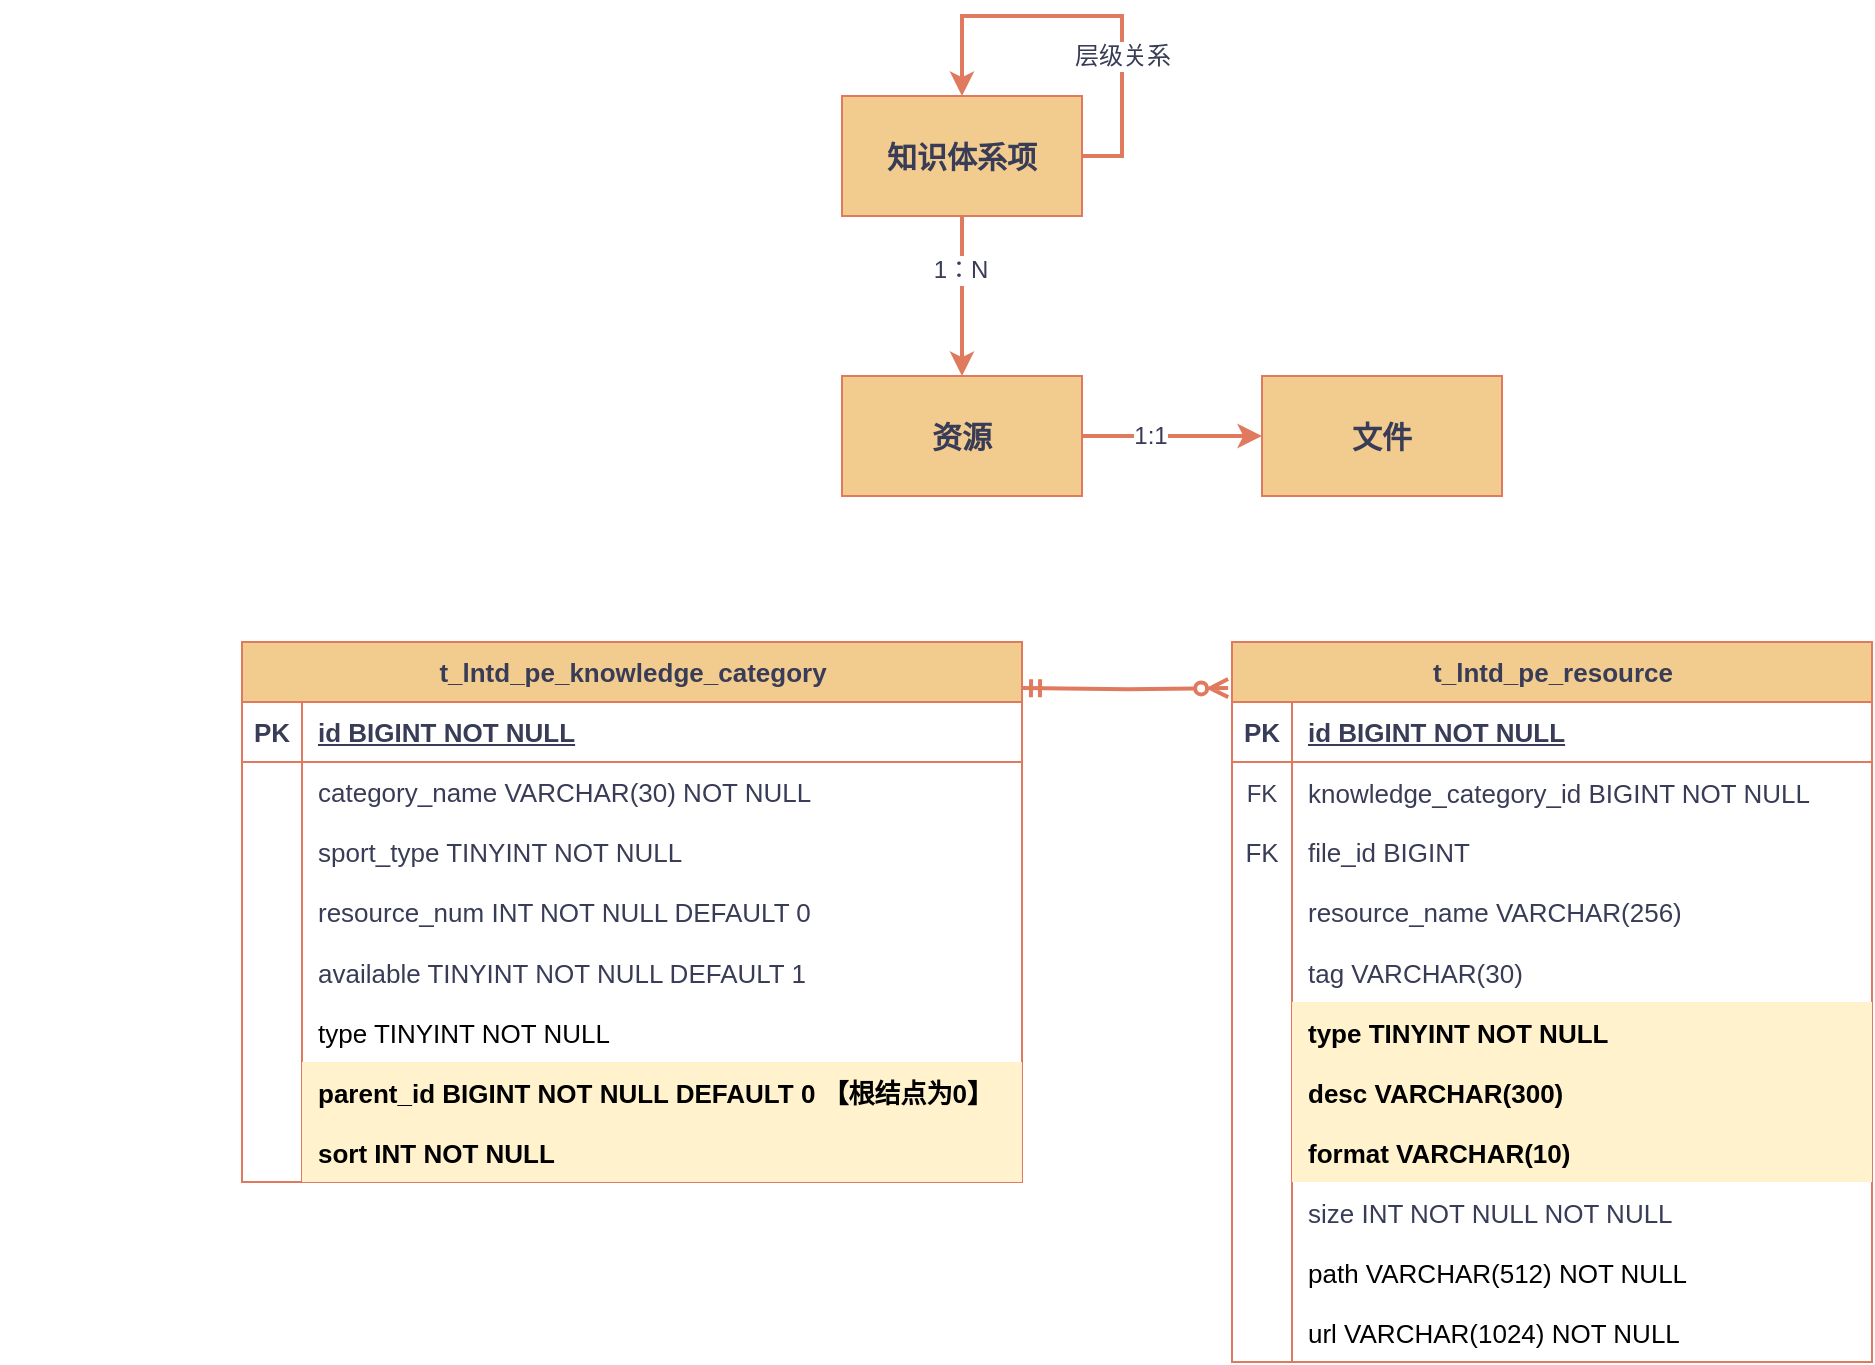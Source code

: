 <mxfile version="24.2.5" type="device">
  <diagram id="R2lEEEUBdFMjLlhIrx00" name="Page-1">
    <mxGraphModel dx="1098" dy="711" grid="1" gridSize="10" guides="1" tooltips="1" connect="1" arrows="1" fold="1" page="1" pageScale="1" pageWidth="850" pageHeight="1100" math="0" shadow="0" extFonts="Permanent Marker^https://fonts.googleapis.com/css?family=Permanent+Marker">
      <root>
        <mxCell id="0" />
        <mxCell id="1" parent="0" />
        <mxCell id="ZLgH05f697bsWQP9w747-1" value="t_lntd_pe_knowledge_category" style="shape=table;startSize=30;container=1;collapsible=1;childLayout=tableLayout;fixedRows=1;rowLines=0;fontStyle=1;align=center;resizeLast=1;html=1;labelBackgroundColor=none;fillColor=#F2CC8F;strokeColor=#E07A5F;fontColor=#393C56;fontSize=13;" parent="1" vertex="1">
          <mxGeometry x="250" y="443" width="390" height="270" as="geometry" />
        </mxCell>
        <mxCell id="ZLgH05f697bsWQP9w747-2" value="" style="shape=tableRow;horizontal=0;startSize=0;swimlaneHead=0;swimlaneBody=0;fillColor=none;collapsible=0;dropTarget=0;points=[[0,0.5],[1,0.5]];portConstraint=eastwest;top=0;left=0;right=0;bottom=1;labelBackgroundColor=none;strokeColor=#E07A5F;fontColor=#393C56;fontSize=13;" parent="ZLgH05f697bsWQP9w747-1" vertex="1">
          <mxGeometry y="30" width="390" height="30" as="geometry" />
        </mxCell>
        <mxCell id="ZLgH05f697bsWQP9w747-3" value="PK" style="shape=partialRectangle;connectable=0;fillColor=none;top=0;left=0;bottom=0;right=0;fontStyle=1;overflow=hidden;whiteSpace=wrap;html=1;labelBackgroundColor=none;strokeColor=#E07A5F;fontColor=#393C56;fontSize=13;" parent="ZLgH05f697bsWQP9w747-2" vertex="1">
          <mxGeometry width="30" height="30" as="geometry">
            <mxRectangle width="30" height="30" as="alternateBounds" />
          </mxGeometry>
        </mxCell>
        <mxCell id="ZLgH05f697bsWQP9w747-4" value="id BIGINT NOT NULL" style="shape=partialRectangle;connectable=0;fillColor=none;top=0;left=0;bottom=0;right=0;align=left;spacingLeft=6;fontStyle=5;overflow=hidden;whiteSpace=wrap;html=1;labelBackgroundColor=none;strokeColor=#E07A5F;fontColor=#393C56;fontSize=13;" parent="ZLgH05f697bsWQP9w747-2" vertex="1">
          <mxGeometry x="30" width="360" height="30" as="geometry">
            <mxRectangle width="360" height="30" as="alternateBounds" />
          </mxGeometry>
        </mxCell>
        <mxCell id="ZLgH05f697bsWQP9w747-5" value="" style="shape=tableRow;horizontal=0;startSize=0;swimlaneHead=0;swimlaneBody=0;fillColor=none;collapsible=0;dropTarget=0;points=[[0,0.5],[1,0.5]];portConstraint=eastwest;top=0;left=0;right=0;bottom=0;labelBackgroundColor=none;strokeColor=#E07A5F;fontColor=#393C56;fontSize=13;" parent="ZLgH05f697bsWQP9w747-1" vertex="1">
          <mxGeometry y="60" width="390" height="30" as="geometry" />
        </mxCell>
        <mxCell id="ZLgH05f697bsWQP9w747-6" value="" style="shape=partialRectangle;connectable=0;fillColor=none;top=0;left=0;bottom=0;right=0;editable=1;overflow=hidden;whiteSpace=wrap;html=1;labelBackgroundColor=none;strokeColor=#E07A5F;fontColor=#393C56;fontSize=13;" parent="ZLgH05f697bsWQP9w747-5" vertex="1">
          <mxGeometry width="30" height="30" as="geometry">
            <mxRectangle width="30" height="30" as="alternateBounds" />
          </mxGeometry>
        </mxCell>
        <mxCell id="ZLgH05f697bsWQP9w747-7" value="category_name VARCHAR(30) NOT NULL" style="shape=partialRectangle;connectable=0;fillColor=none;top=0;left=0;bottom=0;right=0;align=left;spacingLeft=6;overflow=hidden;whiteSpace=wrap;html=1;labelBackgroundColor=none;strokeColor=#E07A5F;fontColor=#393C56;fontSize=13;" parent="ZLgH05f697bsWQP9w747-5" vertex="1">
          <mxGeometry x="30" width="360" height="30" as="geometry">
            <mxRectangle width="360" height="30" as="alternateBounds" />
          </mxGeometry>
        </mxCell>
        <mxCell id="ZLgH05f697bsWQP9w747-8" value="" style="shape=tableRow;horizontal=0;startSize=0;swimlaneHead=0;swimlaneBody=0;fillColor=none;collapsible=0;dropTarget=0;points=[[0,0.5],[1,0.5]];portConstraint=eastwest;top=0;left=0;right=0;bottom=0;labelBackgroundColor=none;strokeColor=#E07A5F;fontColor=#393C56;fontSize=13;" parent="ZLgH05f697bsWQP9w747-1" vertex="1">
          <mxGeometry y="90" width="390" height="30" as="geometry" />
        </mxCell>
        <mxCell id="ZLgH05f697bsWQP9w747-9" value="" style="shape=partialRectangle;connectable=0;fillColor=none;top=0;left=0;bottom=0;right=0;editable=1;overflow=hidden;whiteSpace=wrap;html=1;labelBackgroundColor=none;strokeColor=#E07A5F;fontColor=#393C56;fontSize=13;" parent="ZLgH05f697bsWQP9w747-8" vertex="1">
          <mxGeometry width="30" height="30" as="geometry">
            <mxRectangle width="30" height="30" as="alternateBounds" />
          </mxGeometry>
        </mxCell>
        <mxCell id="ZLgH05f697bsWQP9w747-10" value="sport_type TINYINT NOT NULL" style="shape=partialRectangle;connectable=0;fillColor=none;top=0;left=0;bottom=0;right=0;align=left;spacingLeft=6;overflow=hidden;whiteSpace=wrap;html=1;labelBackgroundColor=none;strokeColor=#E07A5F;fontColor=#393C56;fontSize=13;" parent="ZLgH05f697bsWQP9w747-8" vertex="1">
          <mxGeometry x="30" width="360" height="30" as="geometry">
            <mxRectangle width="360" height="30" as="alternateBounds" />
          </mxGeometry>
        </mxCell>
        <mxCell id="ZLgH05f697bsWQP9w747-11" value="" style="shape=tableRow;horizontal=0;startSize=0;swimlaneHead=0;swimlaneBody=0;fillColor=none;collapsible=0;dropTarget=0;points=[[0,0.5],[1,0.5]];portConstraint=eastwest;top=0;left=0;right=0;bottom=0;labelBackgroundColor=none;strokeColor=#E07A5F;fontColor=#393C56;fontSize=13;" parent="ZLgH05f697bsWQP9w747-1" vertex="1">
          <mxGeometry y="120" width="390" height="30" as="geometry" />
        </mxCell>
        <mxCell id="ZLgH05f697bsWQP9w747-12" value="" style="shape=partialRectangle;connectable=0;fillColor=none;top=0;left=0;bottom=0;right=0;editable=1;overflow=hidden;whiteSpace=wrap;html=1;labelBackgroundColor=none;strokeColor=#E07A5F;fontColor=#393C56;fontSize=13;" parent="ZLgH05f697bsWQP9w747-11" vertex="1">
          <mxGeometry width="30" height="30" as="geometry">
            <mxRectangle width="30" height="30" as="alternateBounds" />
          </mxGeometry>
        </mxCell>
        <mxCell id="ZLgH05f697bsWQP9w747-13" value="resource_num INT NOT NULL DEFAULT 0" style="shape=partialRectangle;connectable=0;fillColor=none;top=0;left=0;bottom=0;right=0;align=left;spacingLeft=6;overflow=hidden;whiteSpace=wrap;html=1;labelBackgroundColor=none;strokeColor=#E07A5F;fontColor=#393C56;fontSize=13;" parent="ZLgH05f697bsWQP9w747-11" vertex="1">
          <mxGeometry x="30" width="360" height="30" as="geometry">
            <mxRectangle width="360" height="30" as="alternateBounds" />
          </mxGeometry>
        </mxCell>
        <mxCell id="ZLgH05f697bsWQP9w747-14" value="" style="shape=tableRow;horizontal=0;startSize=0;swimlaneHead=0;swimlaneBody=0;fillColor=none;collapsible=0;dropTarget=0;points=[[0,0.5],[1,0.5]];portConstraint=eastwest;top=0;left=0;right=0;bottom=0;strokeColor=#E07A5F;fontColor=#393C56;labelBackgroundColor=none;fontSize=13;" parent="ZLgH05f697bsWQP9w747-1" vertex="1">
          <mxGeometry y="150" width="390" height="30" as="geometry" />
        </mxCell>
        <mxCell id="ZLgH05f697bsWQP9w747-15" value="" style="shape=partialRectangle;connectable=0;fillColor=none;top=0;left=0;bottom=0;right=0;editable=1;overflow=hidden;strokeColor=#E07A5F;fontColor=#393C56;labelBackgroundColor=none;fontSize=13;" parent="ZLgH05f697bsWQP9w747-14" vertex="1">
          <mxGeometry width="30" height="30" as="geometry">
            <mxRectangle width="30" height="30" as="alternateBounds" />
          </mxGeometry>
        </mxCell>
        <mxCell id="ZLgH05f697bsWQP9w747-16" value="available TINYINT NOT NULL DEFAULT 1" style="shape=partialRectangle;connectable=0;fillColor=none;top=0;left=0;bottom=0;right=0;align=left;spacingLeft=6;overflow=hidden;strokeColor=#E07A5F;fontColor=#393C56;labelBackgroundColor=none;fontSize=13;" parent="ZLgH05f697bsWQP9w747-14" vertex="1">
          <mxGeometry x="30" width="360" height="30" as="geometry">
            <mxRectangle width="360" height="30" as="alternateBounds" />
          </mxGeometry>
        </mxCell>
        <mxCell id="m9qXz7malhvHb7fNSKA7-1" value="" style="shape=tableRow;horizontal=0;startSize=0;swimlaneHead=0;swimlaneBody=0;fillColor=none;collapsible=0;dropTarget=0;points=[[0,0.5],[1,0.5]];portConstraint=eastwest;top=0;left=0;right=0;bottom=0;" vertex="1" parent="ZLgH05f697bsWQP9w747-1">
          <mxGeometry y="180" width="390" height="30" as="geometry" />
        </mxCell>
        <mxCell id="m9qXz7malhvHb7fNSKA7-2" value="" style="shape=partialRectangle;connectable=0;fillColor=none;top=0;left=0;bottom=0;right=0;editable=1;overflow=hidden;fontSize=13;" vertex="1" parent="m9qXz7malhvHb7fNSKA7-1">
          <mxGeometry width="30" height="30" as="geometry">
            <mxRectangle width="30" height="30" as="alternateBounds" />
          </mxGeometry>
        </mxCell>
        <mxCell id="m9qXz7malhvHb7fNSKA7-3" value="type TINYINT NOT NULL" style="shape=partialRectangle;connectable=0;fillColor=none;top=0;left=0;bottom=0;right=0;align=left;spacingLeft=6;overflow=hidden;fontSize=13;" vertex="1" parent="m9qXz7malhvHb7fNSKA7-1">
          <mxGeometry x="30" width="360" height="30" as="geometry">
            <mxRectangle width="360" height="30" as="alternateBounds" />
          </mxGeometry>
        </mxCell>
        <mxCell id="9KIojkp6EZ1zUw9z3pOJ-7" value="" style="shape=tableRow;horizontal=0;startSize=0;swimlaneHead=0;swimlaneBody=0;fillColor=none;collapsible=0;dropTarget=0;points=[[0,0.5],[1,0.5]];portConstraint=eastwest;top=0;left=0;right=0;bottom=0;" parent="ZLgH05f697bsWQP9w747-1" vertex="1">
          <mxGeometry y="210" width="390" height="30" as="geometry" />
        </mxCell>
        <mxCell id="9KIojkp6EZ1zUw9z3pOJ-8" value="" style="shape=partialRectangle;connectable=0;fillColor=none;top=0;left=0;bottom=0;right=0;editable=1;overflow=hidden;fontSize=13;" parent="9KIojkp6EZ1zUw9z3pOJ-7" vertex="1">
          <mxGeometry width="30" height="30" as="geometry">
            <mxRectangle width="30" height="30" as="alternateBounds" />
          </mxGeometry>
        </mxCell>
        <mxCell id="9KIojkp6EZ1zUw9z3pOJ-9" value="parent_id BIGINT NOT NULL DEFAULT 0 【根结点为0】" style="shape=partialRectangle;connectable=0;fillColor=#fff2cc;top=0;left=0;bottom=0;right=0;align=left;spacingLeft=6;overflow=hidden;fontSize=13;fontStyle=1;strokeColor=#d6b656;" parent="9KIojkp6EZ1zUw9z3pOJ-7" vertex="1">
          <mxGeometry x="30" width="360" height="30" as="geometry">
            <mxRectangle width="360" height="30" as="alternateBounds" />
          </mxGeometry>
        </mxCell>
        <mxCell id="9KIojkp6EZ1zUw9z3pOJ-13" value="" style="shape=tableRow;horizontal=0;startSize=0;swimlaneHead=0;swimlaneBody=0;fillColor=none;collapsible=0;dropTarget=0;points=[[0,0.5],[1,0.5]];portConstraint=eastwest;top=0;left=0;right=0;bottom=0;" parent="ZLgH05f697bsWQP9w747-1" vertex="1">
          <mxGeometry y="240" width="390" height="30" as="geometry" />
        </mxCell>
        <mxCell id="9KIojkp6EZ1zUw9z3pOJ-14" value="" style="shape=partialRectangle;connectable=0;fillColor=none;top=0;left=0;bottom=0;right=0;editable=1;overflow=hidden;fontSize=13;" parent="9KIojkp6EZ1zUw9z3pOJ-13" vertex="1">
          <mxGeometry width="30" height="30" as="geometry">
            <mxRectangle width="30" height="30" as="alternateBounds" />
          </mxGeometry>
        </mxCell>
        <mxCell id="9KIojkp6EZ1zUw9z3pOJ-15" value="sort INT NOT NULL" style="shape=partialRectangle;connectable=0;fillColor=#fff2cc;top=0;left=0;bottom=0;right=0;align=left;spacingLeft=6;overflow=hidden;fontSize=13;fontStyle=1;strokeColor=#d6b656;" parent="9KIojkp6EZ1zUw9z3pOJ-13" vertex="1">
          <mxGeometry x="30" width="360" height="30" as="geometry">
            <mxRectangle width="360" height="30" as="alternateBounds" />
          </mxGeometry>
        </mxCell>
        <mxCell id="ZLgH05f697bsWQP9w747-52" value="t_lntd_pe_resource" style="shape=table;startSize=30;container=1;collapsible=1;childLayout=tableLayout;fixedRows=1;rowLines=0;fontStyle=1;align=center;resizeLast=1;html=1;labelBackgroundColor=none;fillColor=#F2CC8F;strokeColor=#E07A5F;fontColor=#393C56;fontSize=13;" parent="1" vertex="1">
          <mxGeometry x="745" y="443" width="320" height="360" as="geometry" />
        </mxCell>
        <mxCell id="ZLgH05f697bsWQP9w747-53" value="" style="shape=tableRow;horizontal=0;startSize=0;swimlaneHead=0;swimlaneBody=0;fillColor=none;collapsible=0;dropTarget=0;points=[[0,0.5],[1,0.5]];portConstraint=eastwest;top=0;left=0;right=0;bottom=1;labelBackgroundColor=none;strokeColor=#E07A5F;fontColor=#393C56;fontSize=13;" parent="ZLgH05f697bsWQP9w747-52" vertex="1">
          <mxGeometry y="30" width="320" height="30" as="geometry" />
        </mxCell>
        <mxCell id="ZLgH05f697bsWQP9w747-54" value="PK" style="shape=partialRectangle;connectable=0;fillColor=none;top=0;left=0;bottom=0;right=0;fontStyle=1;overflow=hidden;whiteSpace=wrap;html=1;labelBackgroundColor=none;strokeColor=#E07A5F;fontColor=#393C56;fontSize=13;" parent="ZLgH05f697bsWQP9w747-53" vertex="1">
          <mxGeometry width="30" height="30" as="geometry">
            <mxRectangle width="30" height="30" as="alternateBounds" />
          </mxGeometry>
        </mxCell>
        <mxCell id="ZLgH05f697bsWQP9w747-55" value="id BIGINT NOT NULL" style="shape=partialRectangle;connectable=0;fillColor=none;top=0;left=0;bottom=0;right=0;align=left;spacingLeft=6;fontStyle=5;overflow=hidden;whiteSpace=wrap;html=1;labelBackgroundColor=none;strokeColor=#E07A5F;fontColor=#393C56;fontSize=13;" parent="ZLgH05f697bsWQP9w747-53" vertex="1">
          <mxGeometry x="30" width="290" height="30" as="geometry">
            <mxRectangle width="290" height="30" as="alternateBounds" />
          </mxGeometry>
        </mxCell>
        <mxCell id="ZLgH05f697bsWQP9w747-137" value="" style="shape=tableRow;horizontal=0;startSize=0;swimlaneHead=0;swimlaneBody=0;fillColor=none;collapsible=0;dropTarget=0;points=[[0,0.5],[1,0.5]];portConstraint=eastwest;top=0;left=0;right=0;bottom=0;strokeColor=#E07A5F;fontColor=#393C56;" parent="ZLgH05f697bsWQP9w747-52" vertex="1">
          <mxGeometry y="60" width="320" height="30" as="geometry" />
        </mxCell>
        <mxCell id="ZLgH05f697bsWQP9w747-138" value="FK" style="shape=partialRectangle;connectable=0;fillColor=none;top=0;left=0;bottom=0;right=0;editable=1;overflow=hidden;strokeColor=#E07A5F;fontColor=#393C56;" parent="ZLgH05f697bsWQP9w747-137" vertex="1">
          <mxGeometry width="30" height="30" as="geometry">
            <mxRectangle width="30" height="30" as="alternateBounds" />
          </mxGeometry>
        </mxCell>
        <mxCell id="ZLgH05f697bsWQP9w747-139" value="knowledge_category_id BIGINT NOT NULL" style="shape=partialRectangle;connectable=0;fillColor=none;top=0;left=0;bottom=0;right=0;align=left;spacingLeft=6;overflow=hidden;strokeColor=#E07A5F;fontColor=#393C56;fontSize=13;" parent="ZLgH05f697bsWQP9w747-137" vertex="1">
          <mxGeometry x="30" width="290" height="30" as="geometry">
            <mxRectangle width="290" height="30" as="alternateBounds" />
          </mxGeometry>
        </mxCell>
        <mxCell id="ZLgH05f697bsWQP9w747-56" value="" style="shape=tableRow;horizontal=0;startSize=0;swimlaneHead=0;swimlaneBody=0;fillColor=none;collapsible=0;dropTarget=0;points=[[0,0.5],[1,0.5]];portConstraint=eastwest;top=0;left=0;right=0;bottom=0;labelBackgroundColor=none;strokeColor=#E07A5F;fontColor=#393C56;fontSize=13;" parent="ZLgH05f697bsWQP9w747-52" vertex="1">
          <mxGeometry y="90" width="320" height="30" as="geometry" />
        </mxCell>
        <mxCell id="ZLgH05f697bsWQP9w747-57" value="FK" style="shape=partialRectangle;connectable=0;fillColor=none;top=0;left=0;bottom=0;right=0;editable=1;overflow=hidden;whiteSpace=wrap;html=1;labelBackgroundColor=none;strokeColor=#E07A5F;fontColor=#393C56;fontSize=13;" parent="ZLgH05f697bsWQP9w747-56" vertex="1">
          <mxGeometry width="30" height="30" as="geometry">
            <mxRectangle width="30" height="30" as="alternateBounds" />
          </mxGeometry>
        </mxCell>
        <mxCell id="ZLgH05f697bsWQP9w747-58" value="file_id BIGINT" style="shape=partialRectangle;connectable=0;fillColor=none;top=0;left=0;bottom=0;right=0;align=left;spacingLeft=6;overflow=hidden;whiteSpace=wrap;html=1;labelBackgroundColor=none;strokeColor=#E07A5F;fontColor=#393C56;fontSize=13;" parent="ZLgH05f697bsWQP9w747-56" vertex="1">
          <mxGeometry x="30" width="290" height="30" as="geometry">
            <mxRectangle width="290" height="30" as="alternateBounds" />
          </mxGeometry>
        </mxCell>
        <mxCell id="ZLgH05f697bsWQP9w747-59" value="" style="shape=tableRow;horizontal=0;startSize=0;swimlaneHead=0;swimlaneBody=0;fillColor=none;collapsible=0;dropTarget=0;points=[[0,0.5],[1,0.5]];portConstraint=eastwest;top=0;left=0;right=0;bottom=0;labelBackgroundColor=none;strokeColor=#E07A5F;fontColor=#393C56;fontSize=13;" parent="ZLgH05f697bsWQP9w747-52" vertex="1">
          <mxGeometry y="120" width="320" height="30" as="geometry" />
        </mxCell>
        <mxCell id="ZLgH05f697bsWQP9w747-60" value="" style="shape=partialRectangle;connectable=0;fillColor=none;top=0;left=0;bottom=0;right=0;editable=1;overflow=hidden;whiteSpace=wrap;html=1;labelBackgroundColor=none;strokeColor=#E07A5F;fontColor=#393C56;fontSize=13;" parent="ZLgH05f697bsWQP9w747-59" vertex="1">
          <mxGeometry width="30" height="30" as="geometry">
            <mxRectangle width="30" height="30" as="alternateBounds" />
          </mxGeometry>
        </mxCell>
        <mxCell id="ZLgH05f697bsWQP9w747-61" value="resource_name VARCHAR(256)&amp;nbsp;" style="shape=partialRectangle;connectable=0;fillColor=none;top=0;left=0;bottom=0;right=0;align=left;spacingLeft=6;overflow=hidden;whiteSpace=wrap;html=1;labelBackgroundColor=none;strokeColor=#E07A5F;fontColor=#393C56;fontSize=13;" parent="ZLgH05f697bsWQP9w747-59" vertex="1">
          <mxGeometry x="30" width="290" height="30" as="geometry">
            <mxRectangle width="290" height="30" as="alternateBounds" />
          </mxGeometry>
        </mxCell>
        <mxCell id="ZLgH05f697bsWQP9w747-77" value="" style="shape=tableRow;horizontal=0;startSize=0;swimlaneHead=0;swimlaneBody=0;fillColor=none;collapsible=0;dropTarget=0;points=[[0,0.5],[1,0.5]];portConstraint=eastwest;top=0;left=0;right=0;bottom=0;strokeColor=#E07A5F;fontColor=#393C56;fontSize=13;" parent="ZLgH05f697bsWQP9w747-52" vertex="1">
          <mxGeometry y="150" width="320" height="30" as="geometry" />
        </mxCell>
        <mxCell id="ZLgH05f697bsWQP9w747-78" value="" style="shape=partialRectangle;connectable=0;fillColor=none;top=0;left=0;bottom=0;right=0;editable=1;overflow=hidden;strokeColor=#E07A5F;fontColor=#393C56;fontSize=13;" parent="ZLgH05f697bsWQP9w747-77" vertex="1">
          <mxGeometry width="30" height="30" as="geometry">
            <mxRectangle width="30" height="30" as="alternateBounds" />
          </mxGeometry>
        </mxCell>
        <mxCell id="ZLgH05f697bsWQP9w747-79" value="tag VARCHAR(30) " style="shape=partialRectangle;connectable=0;fillColor=none;top=0;left=0;bottom=0;right=0;align=left;spacingLeft=6;overflow=hidden;strokeColor=#E07A5F;fontColor=#393C56;fontSize=13;" parent="ZLgH05f697bsWQP9w747-77" vertex="1">
          <mxGeometry x="30" width="290" height="30" as="geometry">
            <mxRectangle width="290" height="30" as="alternateBounds" />
          </mxGeometry>
        </mxCell>
        <mxCell id="ZLgH05f697bsWQP9w747-68" value="" style="shape=tableRow;horizontal=0;startSize=0;swimlaneHead=0;swimlaneBody=0;fillColor=none;collapsible=0;dropTarget=0;points=[[0,0.5],[1,0.5]];portConstraint=eastwest;top=0;left=0;right=0;bottom=0;strokeColor=#E07A5F;fontColor=#393C56;labelBackgroundColor=none;fontSize=13;" parent="ZLgH05f697bsWQP9w747-52" vertex="1">
          <mxGeometry y="180" width="320" height="30" as="geometry" />
        </mxCell>
        <mxCell id="ZLgH05f697bsWQP9w747-69" value="" style="shape=partialRectangle;connectable=0;fillColor=none;top=0;left=0;bottom=0;right=0;editable=1;overflow=hidden;strokeColor=#E07A5F;fontColor=#393C56;labelBackgroundColor=none;fontSize=13;" parent="ZLgH05f697bsWQP9w747-68" vertex="1">
          <mxGeometry width="30" height="30" as="geometry">
            <mxRectangle width="30" height="30" as="alternateBounds" />
          </mxGeometry>
        </mxCell>
        <mxCell id="ZLgH05f697bsWQP9w747-70" value="type TINYINT NOT NULL" style="shape=partialRectangle;connectable=0;fillColor=#fff2cc;top=0;left=0;bottom=0;right=0;align=left;spacingLeft=6;overflow=hidden;strokeColor=#d6b656;labelBackgroundColor=none;fontSize=13;fontStyle=1" parent="ZLgH05f697bsWQP9w747-68" vertex="1">
          <mxGeometry x="30" width="290" height="30" as="geometry">
            <mxRectangle width="290" height="30" as="alternateBounds" />
          </mxGeometry>
        </mxCell>
        <mxCell id="m9qXz7malhvHb7fNSKA7-7" value="" style="shape=tableRow;horizontal=0;startSize=0;swimlaneHead=0;swimlaneBody=0;fillColor=none;collapsible=0;dropTarget=0;points=[[0,0.5],[1,0.5]];portConstraint=eastwest;top=0;left=0;right=0;bottom=0;" vertex="1" parent="ZLgH05f697bsWQP9w747-52">
          <mxGeometry y="210" width="320" height="30" as="geometry" />
        </mxCell>
        <mxCell id="m9qXz7malhvHb7fNSKA7-8" value="" style="shape=partialRectangle;connectable=0;fillColor=none;top=0;left=0;bottom=0;right=0;editable=1;overflow=hidden;fontSize=13;" vertex="1" parent="m9qXz7malhvHb7fNSKA7-7">
          <mxGeometry width="30" height="30" as="geometry">
            <mxRectangle width="30" height="30" as="alternateBounds" />
          </mxGeometry>
        </mxCell>
        <mxCell id="m9qXz7malhvHb7fNSKA7-9" value="desc VARCHAR(300) " style="shape=partialRectangle;connectable=0;fillColor=#fff2cc;top=0;left=0;bottom=0;right=0;align=left;spacingLeft=6;overflow=hidden;fontSize=13;fontStyle=1;strokeColor=#d6b656;" vertex="1" parent="m9qXz7malhvHb7fNSKA7-7">
          <mxGeometry x="30" width="290" height="30" as="geometry">
            <mxRectangle width="290" height="30" as="alternateBounds" />
          </mxGeometry>
        </mxCell>
        <mxCell id="ZLgH05f697bsWQP9w747-80" value="" style="shape=tableRow;horizontal=0;startSize=0;swimlaneHead=0;swimlaneBody=0;fillColor=none;collapsible=0;dropTarget=0;points=[[0,0.5],[1,0.5]];portConstraint=eastwest;top=0;left=0;right=0;bottom=0;strokeColor=#E07A5F;fontColor=#393C56;fontSize=13;" parent="ZLgH05f697bsWQP9w747-52" vertex="1">
          <mxGeometry y="240" width="320" height="30" as="geometry" />
        </mxCell>
        <mxCell id="ZLgH05f697bsWQP9w747-81" value="" style="shape=partialRectangle;connectable=0;fillColor=none;top=0;left=0;bottom=0;right=0;editable=1;overflow=hidden;strokeColor=#E07A5F;fontColor=#393C56;fontSize=13;" parent="ZLgH05f697bsWQP9w747-80" vertex="1">
          <mxGeometry width="30" height="30" as="geometry">
            <mxRectangle width="30" height="30" as="alternateBounds" />
          </mxGeometry>
        </mxCell>
        <mxCell id="ZLgH05f697bsWQP9w747-82" value="format VARCHAR(10)" style="shape=partialRectangle;connectable=0;fillColor=#fff2cc;top=0;left=0;bottom=0;right=0;align=left;spacingLeft=6;overflow=hidden;strokeColor=#d6b656;fontSize=13;fontStyle=1" parent="ZLgH05f697bsWQP9w747-80" vertex="1">
          <mxGeometry x="30" width="290" height="30" as="geometry">
            <mxRectangle width="290" height="30" as="alternateBounds" />
          </mxGeometry>
        </mxCell>
        <mxCell id="ZLgH05f697bsWQP9w747-71" value="" style="shape=tableRow;horizontal=0;startSize=0;swimlaneHead=0;swimlaneBody=0;fillColor=none;collapsible=0;dropTarget=0;points=[[0,0.5],[1,0.5]];portConstraint=eastwest;top=0;left=0;right=0;bottom=0;strokeColor=#E07A5F;fontColor=#393C56;labelBackgroundColor=none;fontSize=13;" parent="ZLgH05f697bsWQP9w747-52" vertex="1">
          <mxGeometry y="270" width="320" height="30" as="geometry" />
        </mxCell>
        <mxCell id="ZLgH05f697bsWQP9w747-72" value="" style="shape=partialRectangle;connectable=0;fillColor=none;top=0;left=0;bottom=0;right=0;editable=1;overflow=hidden;strokeColor=#E07A5F;fontColor=#393C56;labelBackgroundColor=none;fontSize=13;" parent="ZLgH05f697bsWQP9w747-71" vertex="1">
          <mxGeometry width="30" height="30" as="geometry">
            <mxRectangle width="30" height="30" as="alternateBounds" />
          </mxGeometry>
        </mxCell>
        <mxCell id="ZLgH05f697bsWQP9w747-73" value="size INT NOT NULL NOT NULL" style="shape=partialRectangle;connectable=0;fillColor=none;top=0;left=0;bottom=0;right=0;align=left;spacingLeft=6;overflow=hidden;strokeColor=#E07A5F;fontColor=#393C56;labelBackgroundColor=none;fontSize=13;" parent="ZLgH05f697bsWQP9w747-71" vertex="1">
          <mxGeometry x="30" width="290" height="30" as="geometry">
            <mxRectangle width="290" height="30" as="alternateBounds" />
          </mxGeometry>
        </mxCell>
        <mxCell id="9KIojkp6EZ1zUw9z3pOJ-22" value="" style="shape=tableRow;horizontal=0;startSize=0;swimlaneHead=0;swimlaneBody=0;fillColor=none;collapsible=0;dropTarget=0;points=[[0,0.5],[1,0.5]];portConstraint=eastwest;top=0;left=0;right=0;bottom=0;" parent="ZLgH05f697bsWQP9w747-52" vertex="1">
          <mxGeometry y="300" width="320" height="30" as="geometry" />
        </mxCell>
        <mxCell id="9KIojkp6EZ1zUw9z3pOJ-23" value="" style="shape=partialRectangle;connectable=0;fillColor=none;top=0;left=0;bottom=0;right=0;editable=1;overflow=hidden;fontSize=13;" parent="9KIojkp6EZ1zUw9z3pOJ-22" vertex="1">
          <mxGeometry width="30" height="30" as="geometry">
            <mxRectangle width="30" height="30" as="alternateBounds" />
          </mxGeometry>
        </mxCell>
        <mxCell id="9KIojkp6EZ1zUw9z3pOJ-24" value="path VARCHAR(512) NOT NULL" style="shape=partialRectangle;connectable=0;fillColor=none;top=0;left=0;bottom=0;right=0;align=left;spacingLeft=6;overflow=hidden;fontSize=13;" parent="9KIojkp6EZ1zUw9z3pOJ-22" vertex="1">
          <mxGeometry x="30" width="290" height="30" as="geometry">
            <mxRectangle width="290" height="30" as="alternateBounds" />
          </mxGeometry>
        </mxCell>
        <mxCell id="9KIojkp6EZ1zUw9z3pOJ-25" value="" style="shape=tableRow;horizontal=0;startSize=0;swimlaneHead=0;swimlaneBody=0;fillColor=none;collapsible=0;dropTarget=0;points=[[0,0.5],[1,0.5]];portConstraint=eastwest;top=0;left=0;right=0;bottom=0;" parent="ZLgH05f697bsWQP9w747-52" vertex="1">
          <mxGeometry y="330" width="320" height="30" as="geometry" />
        </mxCell>
        <mxCell id="9KIojkp6EZ1zUw9z3pOJ-26" value="" style="shape=partialRectangle;connectable=0;fillColor=none;top=0;left=0;bottom=0;right=0;editable=1;overflow=hidden;fontSize=13;" parent="9KIojkp6EZ1zUw9z3pOJ-25" vertex="1">
          <mxGeometry width="30" height="30" as="geometry">
            <mxRectangle width="30" height="30" as="alternateBounds" />
          </mxGeometry>
        </mxCell>
        <mxCell id="9KIojkp6EZ1zUw9z3pOJ-27" value="url VARCHAR(1024) NOT NULL" style="shape=partialRectangle;connectable=0;fillColor=none;top=0;left=0;bottom=0;right=0;align=left;spacingLeft=6;overflow=hidden;fontSize=13;" parent="9KIojkp6EZ1zUw9z3pOJ-25" vertex="1">
          <mxGeometry x="30" width="290" height="30" as="geometry">
            <mxRectangle width="290" height="30" as="alternateBounds" />
          </mxGeometry>
        </mxCell>
        <mxCell id="ZLgH05f697bsWQP9w747-135" style="edgeStyle=orthogonalEdgeStyle;rounded=0;orthogonalLoop=1;jettySize=auto;html=1;entryX=-0.006;entryY=0.064;entryDx=0;entryDy=0;entryPerimeter=0;strokeColor=#E07A5F;fontColor=#393C56;fillColor=#F2CC8F;exitX=1;exitY=0.117;exitDx=0;exitDy=0;exitPerimeter=0;strokeWidth=2;startArrow=ERmandOne;startFill=0;endArrow=ERzeroToMany;endFill=0;" parent="1" target="ZLgH05f697bsWQP9w747-52" edge="1">
          <mxGeometry relative="1" as="geometry">
            <mxPoint x="640" y="466.06" as="sourcePoint" />
          </mxGeometry>
        </mxCell>
        <mxCell id="1gf7GIczA9I86ffBUs27-30" style="edgeStyle=orthogonalEdgeStyle;rounded=0;orthogonalLoop=1;jettySize=auto;html=1;strokeColor=#E07A5F;fontColor=#393C56;fillColor=#F2CC8F;strokeWidth=2;" parent="1" source="1gf7GIczA9I86ffBUs27-32" target="1gf7GIczA9I86ffBUs27-35" edge="1">
          <mxGeometry relative="1" as="geometry" />
        </mxCell>
        <mxCell id="1gf7GIczA9I86ffBUs27-31" value="&lt;font style=&quot;font-size: 12px;&quot;&gt;1：N&lt;/font&gt;" style="edgeLabel;html=1;align=center;verticalAlign=middle;resizable=0;points=[];strokeColor=#E07A5F;fontColor=#393C56;fillColor=#F2CC8F;" parent="1gf7GIczA9I86ffBUs27-30" vertex="1" connectable="0">
          <mxGeometry x="-0.325" y="-1" relative="1" as="geometry">
            <mxPoint as="offset" />
          </mxGeometry>
        </mxCell>
        <mxCell id="1gf7GIczA9I86ffBUs27-32" value="知识体系项" style="rounded=0;whiteSpace=wrap;html=1;fontSize=15;fontStyle=1;strokeColor=#E07A5F;fontColor=#393C56;fillColor=#F2CC8F;" parent="1" vertex="1">
          <mxGeometry x="550" y="170" width="120" height="60" as="geometry" />
        </mxCell>
        <mxCell id="1gf7GIczA9I86ffBUs27-33" style="edgeStyle=orthogonalEdgeStyle;rounded=0;orthogonalLoop=1;jettySize=auto;html=1;entryX=0;entryY=0.5;entryDx=0;entryDy=0;strokeColor=#E07A5F;fontColor=#393C56;fillColor=#F2CC8F;strokeWidth=2;" parent="1" source="1gf7GIczA9I86ffBUs27-35" target="1gf7GIczA9I86ffBUs27-36" edge="1">
          <mxGeometry relative="1" as="geometry" />
        </mxCell>
        <mxCell id="1gf7GIczA9I86ffBUs27-34" value="&lt;font style=&quot;font-size: 12px;&quot;&gt;1:1&lt;/font&gt;" style="edgeLabel;html=1;align=center;verticalAlign=middle;resizable=0;points=[];strokeColor=#E07A5F;fontColor=#393C56;fillColor=#F2CC8F;" parent="1gf7GIczA9I86ffBUs27-33" vertex="1" connectable="0">
          <mxGeometry x="-0.244" y="-2" relative="1" as="geometry">
            <mxPoint y="-2" as="offset" />
          </mxGeometry>
        </mxCell>
        <mxCell id="1gf7GIczA9I86ffBUs27-35" value="资源" style="rounded=0;whiteSpace=wrap;html=1;fontSize=15;fontStyle=1;strokeColor=#E07A5F;fontColor=#393C56;fillColor=#F2CC8F;" parent="1" vertex="1">
          <mxGeometry x="550" y="310" width="120" height="60" as="geometry" />
        </mxCell>
        <mxCell id="1gf7GIczA9I86ffBUs27-36" value="文件" style="rounded=0;whiteSpace=wrap;html=1;fontSize=15;fontStyle=1;strokeColor=#E07A5F;fontColor=#393C56;fillColor=#F2CC8F;" parent="1" vertex="1">
          <mxGeometry x="760" y="310" width="120" height="60" as="geometry" />
        </mxCell>
        <mxCell id="1gf7GIczA9I86ffBUs27-37" style="edgeStyle=orthogonalEdgeStyle;rounded=0;orthogonalLoop=1;jettySize=auto;html=1;exitX=1;exitY=0.5;exitDx=0;exitDy=0;entryX=0.5;entryY=0;entryDx=0;entryDy=0;strokeColor=#E07A5F;fontColor=#393C56;fillColor=#F2CC8F;strokeWidth=2;" parent="1" source="1gf7GIczA9I86ffBUs27-32" target="1gf7GIczA9I86ffBUs27-32" edge="1">
          <mxGeometry relative="1" as="geometry">
            <Array as="points">
              <mxPoint x="690" y="200" />
              <mxPoint x="690" y="130" />
              <mxPoint x="610" y="130" />
            </Array>
          </mxGeometry>
        </mxCell>
        <mxCell id="1gf7GIczA9I86ffBUs27-38" value="&lt;font style=&quot;font-size: 12px;&quot;&gt;层级关系&lt;/font&gt;" style="edgeLabel;html=1;align=center;verticalAlign=middle;resizable=0;points=[];strokeColor=#E07A5F;fontColor=#393C56;fillColor=#F2CC8F;" parent="1gf7GIczA9I86ffBUs27-37" vertex="1" connectable="0">
          <mxGeometry x="-0.495" y="4" relative="1" as="geometry">
            <mxPoint x="4" y="-17" as="offset" />
          </mxGeometry>
        </mxCell>
        <mxCell id="9KIojkp6EZ1zUw9z3pOJ-1" value="" style="shape=tableRow;horizontal=0;startSize=0;swimlaneHead=0;swimlaneBody=0;fillColor=none;collapsible=0;dropTarget=0;points=[[0,0.5],[1,0.5]];portConstraint=eastwest;top=0;left=0;right=0;bottom=0;labelBackgroundColor=none;strokeColor=#E07A5F;fontColor=#393C56;fontSize=13;" parent="1" vertex="1">
          <mxGeometry x="130" y="680" width="370" height="30" as="geometry" />
        </mxCell>
        <mxCell id="9KIojkp6EZ1zUw9z3pOJ-2" value="" style="shape=partialRectangle;connectable=0;fillColor=none;top=0;left=0;bottom=0;right=0;editable=1;overflow=hidden;whiteSpace=wrap;html=1;labelBackgroundColor=none;strokeColor=#E07A5F;fontColor=#393C56;fontSize=13;" parent="9KIojkp6EZ1zUw9z3pOJ-1" vertex="1">
          <mxGeometry width="30" height="30" as="geometry">
            <mxRectangle width="30" height="30" as="alternateBounds" />
          </mxGeometry>
        </mxCell>
      </root>
    </mxGraphModel>
  </diagram>
</mxfile>
